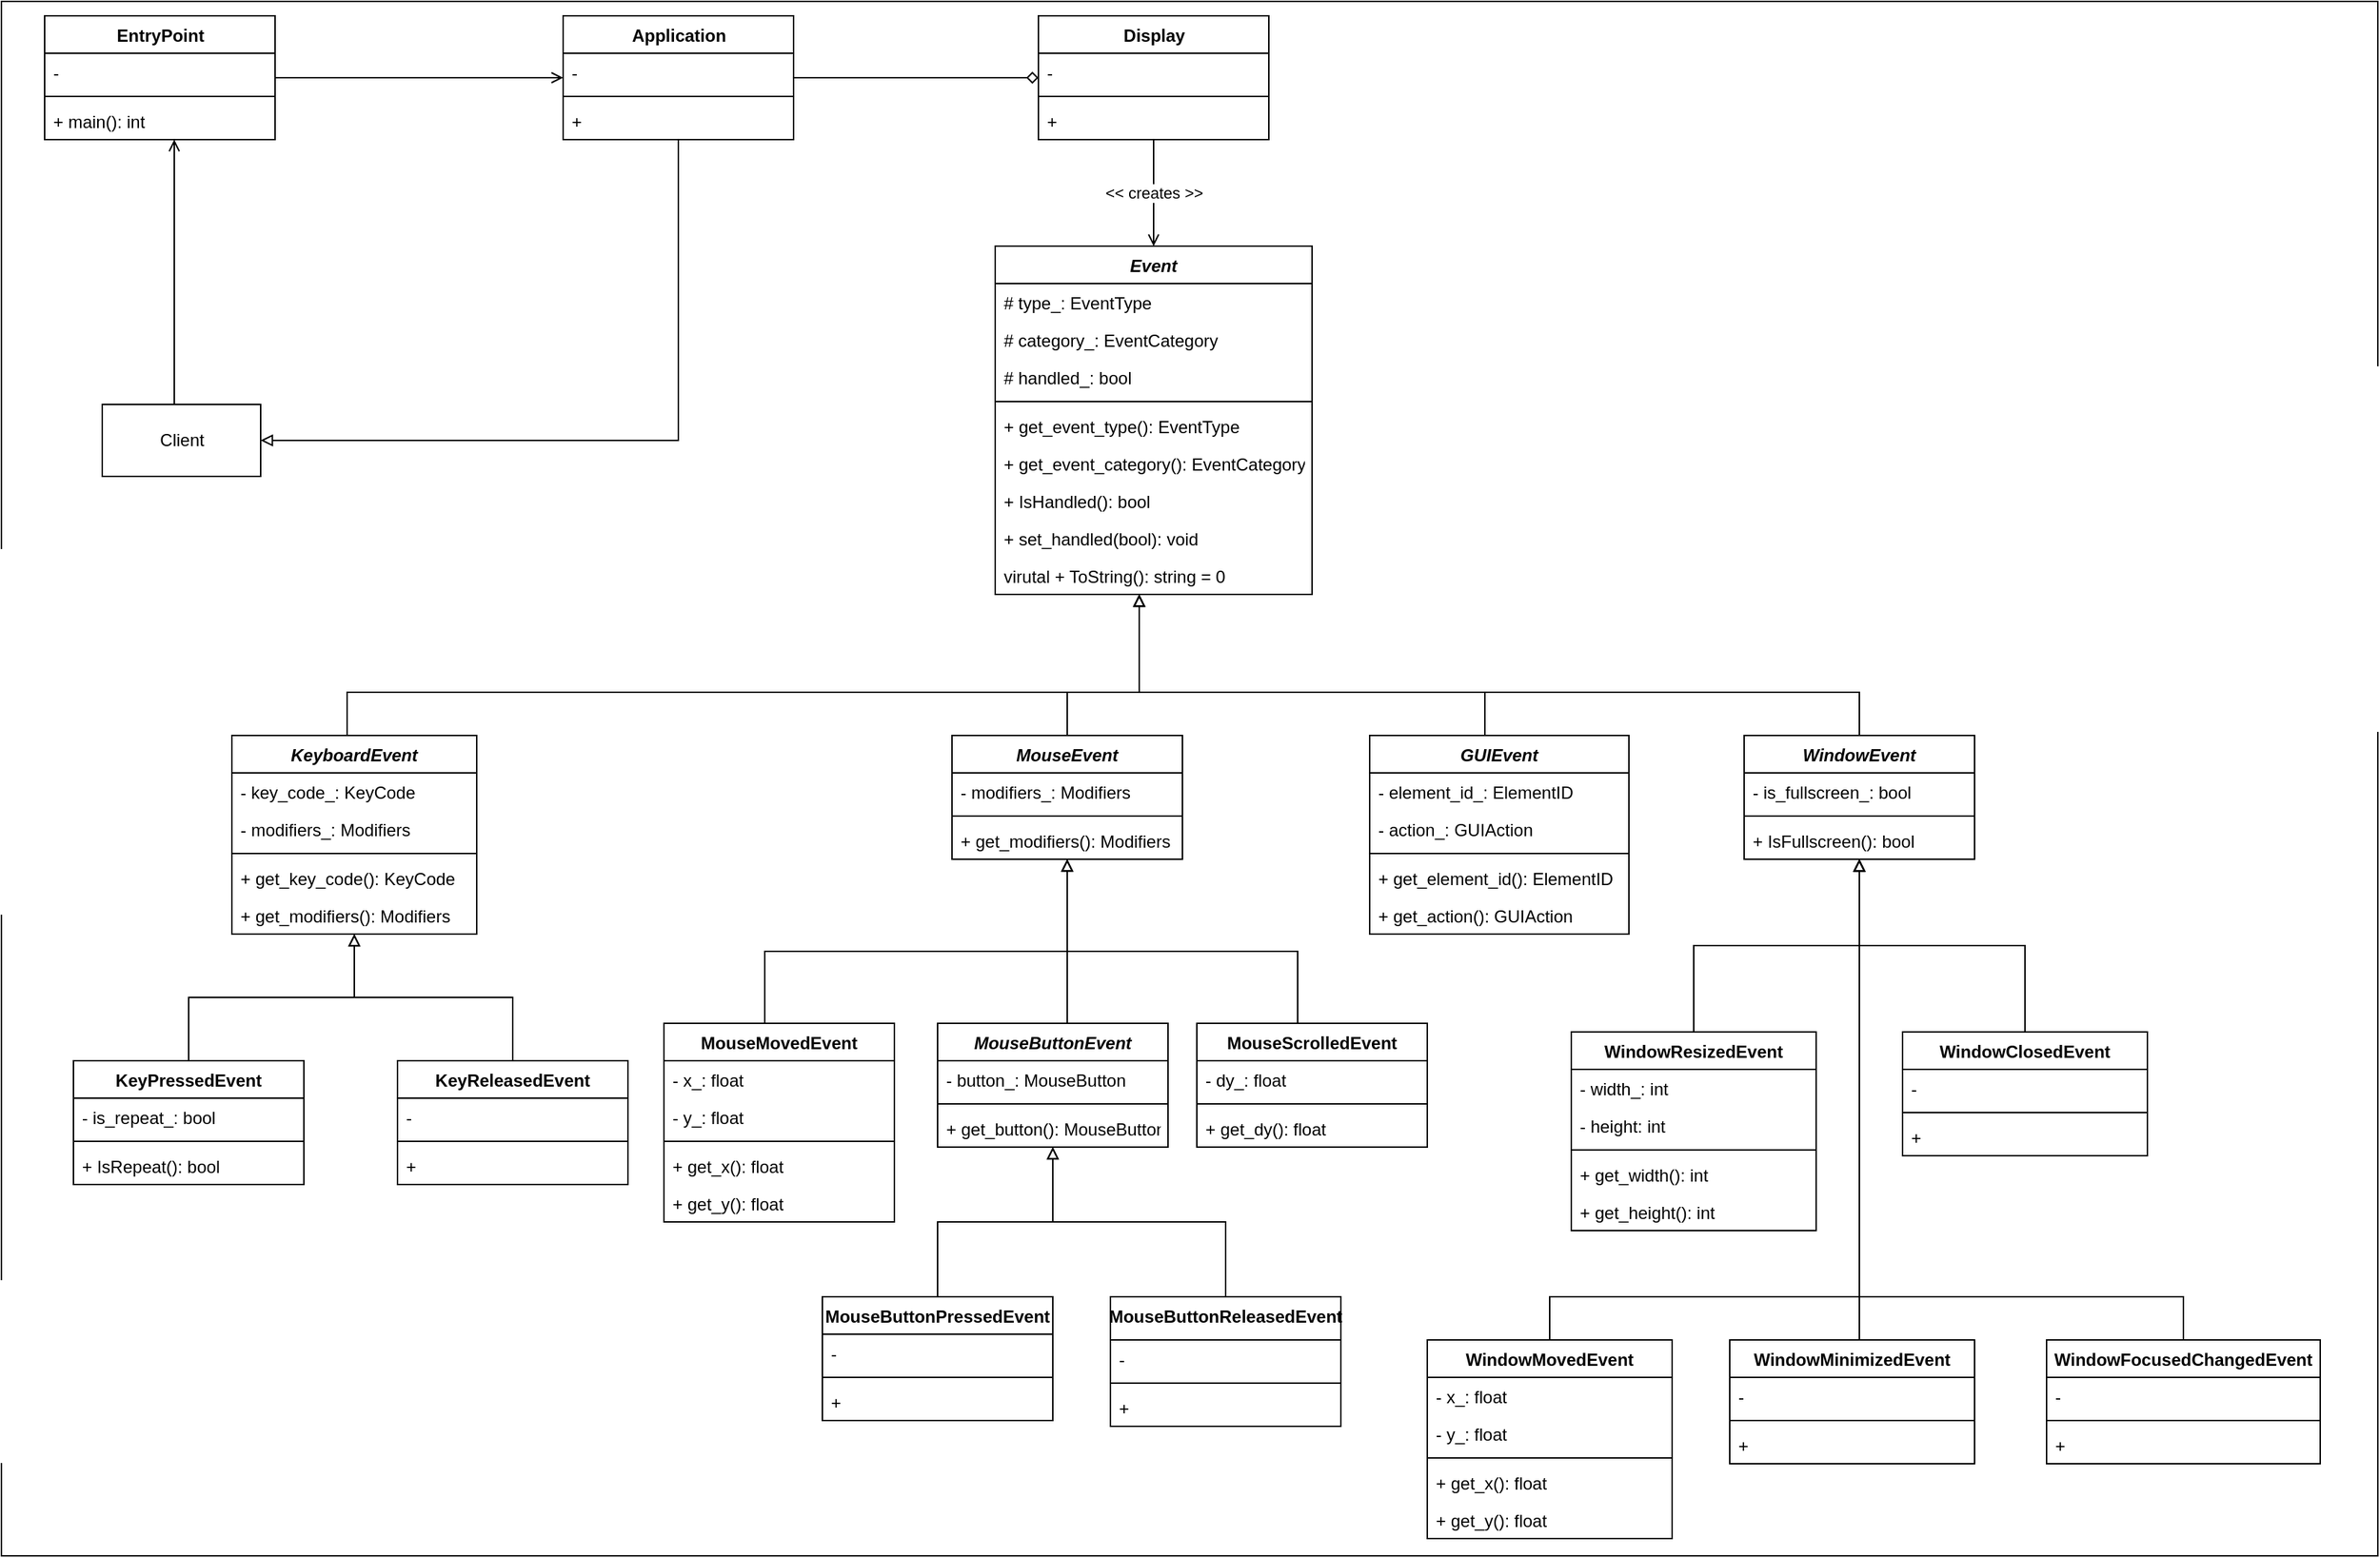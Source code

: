 <mxfile>
    <diagram id="MVr0qUV17cU7eimZIk2y" name="Page-1">
        <mxGraphModel dx="2713" dy="1573" grid="1" gridSize="10" guides="1" tooltips="1" connect="1" arrows="1" fold="1" page="1" pageScale="1" pageWidth="850" pageHeight="1100" math="0" shadow="0">
            <root>
                <mxCell id="0"/>
                <mxCell id="1" parent="0"/>
                <mxCell id="198" value="" style="whiteSpace=wrap;html=1;strokeColor=default;" vertex="1" parent="1">
                    <mxGeometry x="-830" width="1650" height="1080" as="geometry"/>
                </mxCell>
                <mxCell id="2" value="Event" style="swimlane;fontStyle=3;align=center;verticalAlign=top;childLayout=stackLayout;horizontal=1;startSize=26;horizontalStack=0;resizeParent=1;resizeParentMax=0;resizeLast=0;collapsible=1;marginBottom=0;" vertex="1" parent="1">
                    <mxGeometry x="-140" y="170" width="220" height="242" as="geometry"/>
                </mxCell>
                <mxCell id="3" value="# type_: EventType" style="text;strokeColor=none;fillColor=none;align=left;verticalAlign=top;spacingLeft=4;spacingRight=4;overflow=hidden;rotatable=0;points=[[0,0.5],[1,0.5]];portConstraint=eastwest;" vertex="1" parent="2">
                    <mxGeometry y="26" width="220" height="26" as="geometry"/>
                </mxCell>
                <mxCell id="139" value="# category_: EventCategory" style="text;strokeColor=none;fillColor=none;align=left;verticalAlign=top;spacingLeft=4;spacingRight=4;overflow=hidden;rotatable=0;points=[[0,0.5],[1,0.5]];portConstraint=eastwest;" vertex="1" parent="2">
                    <mxGeometry y="52" width="220" height="26" as="geometry"/>
                </mxCell>
                <mxCell id="119" value="# handled_: bool" style="text;strokeColor=none;fillColor=none;align=left;verticalAlign=top;spacingLeft=4;spacingRight=4;overflow=hidden;rotatable=0;points=[[0,0.5],[1,0.5]];portConstraint=eastwest;" vertex="1" parent="2">
                    <mxGeometry y="78" width="220" height="26" as="geometry"/>
                </mxCell>
                <mxCell id="4" value="" style="line;strokeWidth=1;fillColor=none;align=left;verticalAlign=middle;spacingTop=-1;spacingLeft=3;spacingRight=3;rotatable=0;labelPosition=right;points=[];portConstraint=eastwest;strokeColor=inherit;" vertex="1" parent="2">
                    <mxGeometry y="104" width="220" height="8" as="geometry"/>
                </mxCell>
                <mxCell id="5" value="+ get_event_type(): EventType" style="text;strokeColor=none;fillColor=none;align=left;verticalAlign=top;spacingLeft=4;spacingRight=4;overflow=hidden;rotatable=0;points=[[0,0.5],[1,0.5]];portConstraint=eastwest;" vertex="1" parent="2">
                    <mxGeometry y="112" width="220" height="26" as="geometry"/>
                </mxCell>
                <mxCell id="140" value="+ get_event_category(): EventCategory" style="text;strokeColor=none;fillColor=none;align=left;verticalAlign=top;spacingLeft=4;spacingRight=4;overflow=hidden;rotatable=0;points=[[0,0.5],[1,0.5]];portConstraint=eastwest;" vertex="1" parent="2">
                    <mxGeometry y="138" width="220" height="26" as="geometry"/>
                </mxCell>
                <mxCell id="120" value="+ IsHandled(): bool" style="text;strokeColor=none;fillColor=none;align=left;verticalAlign=top;spacingLeft=4;spacingRight=4;overflow=hidden;rotatable=0;points=[[0,0.5],[1,0.5]];portConstraint=eastwest;" vertex="1" parent="2">
                    <mxGeometry y="164" width="220" height="26" as="geometry"/>
                </mxCell>
                <mxCell id="121" value="+ set_handled(bool): void" style="text;strokeColor=none;fillColor=none;align=left;verticalAlign=top;spacingLeft=4;spacingRight=4;overflow=hidden;rotatable=0;points=[[0,0.5],[1,0.5]];portConstraint=eastwest;" vertex="1" parent="2">
                    <mxGeometry y="190" width="220" height="26" as="geometry"/>
                </mxCell>
                <mxCell id="122" value="virutal + ToString(): string = 0" style="text;strokeColor=none;fillColor=none;align=left;verticalAlign=top;spacingLeft=4;spacingRight=4;overflow=hidden;rotatable=0;points=[[0,0.5],[1,0.5]];portConstraint=eastwest;" vertex="1" parent="2">
                    <mxGeometry y="216" width="220" height="26" as="geometry"/>
                </mxCell>
                <mxCell id="102" style="edgeStyle=orthogonalEdgeStyle;rounded=0;html=1;endArrow=block;endFill=0;" edge="1" parent="1" source="6" target="2">
                    <mxGeometry relative="1" as="geometry">
                        <Array as="points">
                            <mxPoint x="-590" y="480"/>
                            <mxPoint x="-40" y="480"/>
                        </Array>
                    </mxGeometry>
                </mxCell>
                <mxCell id="6" value="KeyboardEvent" style="swimlane;fontStyle=3;align=center;verticalAlign=top;childLayout=stackLayout;horizontal=1;startSize=26;horizontalStack=0;resizeParent=1;resizeParentMax=0;resizeLast=0;collapsible=1;marginBottom=0;" vertex="1" parent="1">
                    <mxGeometry x="-670" y="510" width="170" height="138" as="geometry"/>
                </mxCell>
                <mxCell id="7" value="- key_code_: KeyCode" style="text;strokeColor=none;fillColor=none;align=left;verticalAlign=top;spacingLeft=4;spacingRight=4;overflow=hidden;rotatable=0;points=[[0,0.5],[1,0.5]];portConstraint=eastwest;" vertex="1" parent="6">
                    <mxGeometry y="26" width="170" height="26" as="geometry"/>
                </mxCell>
                <mxCell id="123" value="- modifiers_: Modifiers" style="text;strokeColor=none;fillColor=none;align=left;verticalAlign=top;spacingLeft=4;spacingRight=4;overflow=hidden;rotatable=0;points=[[0,0.5],[1,0.5]];portConstraint=eastwest;" vertex="1" parent="6">
                    <mxGeometry y="52" width="170" height="26" as="geometry"/>
                </mxCell>
                <mxCell id="8" value="" style="line;strokeWidth=1;fillColor=none;align=left;verticalAlign=middle;spacingTop=-1;spacingLeft=3;spacingRight=3;rotatable=0;labelPosition=right;points=[];portConstraint=eastwest;strokeColor=inherit;" vertex="1" parent="6">
                    <mxGeometry y="78" width="170" height="8" as="geometry"/>
                </mxCell>
                <mxCell id="124" value="+ get_key_code(): KeyCode" style="text;strokeColor=none;fillColor=none;align=left;verticalAlign=top;spacingLeft=4;spacingRight=4;overflow=hidden;rotatable=0;points=[[0,0.5],[1,0.5]];portConstraint=eastwest;" vertex="1" parent="6">
                    <mxGeometry y="86" width="170" height="26" as="geometry"/>
                </mxCell>
                <mxCell id="9" value="+ get_modifiers(): Modifiers" style="text;strokeColor=none;fillColor=none;align=left;verticalAlign=top;spacingLeft=4;spacingRight=4;overflow=hidden;rotatable=0;points=[[0,0.5],[1,0.5]];portConstraint=eastwest;" vertex="1" parent="6">
                    <mxGeometry y="112" width="170" height="26" as="geometry"/>
                </mxCell>
                <mxCell id="103" style="edgeStyle=orthogonalEdgeStyle;rounded=0;html=1;endArrow=block;endFill=0;" edge="1" parent="1" source="10" target="2">
                    <mxGeometry relative="1" as="geometry">
                        <Array as="points">
                            <mxPoint x="-90" y="480"/>
                            <mxPoint x="-40" y="480"/>
                        </Array>
                    </mxGeometry>
                </mxCell>
                <mxCell id="10" value="MouseEvent" style="swimlane;fontStyle=3;align=center;verticalAlign=top;childLayout=stackLayout;horizontal=1;startSize=26;horizontalStack=0;resizeParent=1;resizeParentMax=0;resizeLast=0;collapsible=1;marginBottom=0;" vertex="1" parent="1">
                    <mxGeometry x="-170" y="510" width="160" height="86" as="geometry"/>
                </mxCell>
                <mxCell id="11" value="- modifiers_: Modifiers" style="text;strokeColor=none;fillColor=none;align=left;verticalAlign=top;spacingLeft=4;spacingRight=4;overflow=hidden;rotatable=0;points=[[0,0.5],[1,0.5]];portConstraint=eastwest;" vertex="1" parent="10">
                    <mxGeometry y="26" width="160" height="26" as="geometry"/>
                </mxCell>
                <mxCell id="12" value="" style="line;strokeWidth=1;fillColor=none;align=left;verticalAlign=middle;spacingTop=-1;spacingLeft=3;spacingRight=3;rotatable=0;labelPosition=right;points=[];portConstraint=eastwest;strokeColor=inherit;" vertex="1" parent="10">
                    <mxGeometry y="52" width="160" height="8" as="geometry"/>
                </mxCell>
                <mxCell id="128" value="+ get_modifiers(): Modifiers" style="text;strokeColor=none;fillColor=none;align=left;verticalAlign=top;spacingLeft=4;spacingRight=4;overflow=hidden;rotatable=0;points=[[0,0.5],[1,0.5]];portConstraint=eastwest;" vertex="1" parent="10">
                    <mxGeometry y="60" width="160" height="26" as="geometry"/>
                </mxCell>
                <mxCell id="105" style="edgeStyle=orthogonalEdgeStyle;rounded=0;html=1;endArrow=block;endFill=0;" edge="1" parent="1" source="14" target="2">
                    <mxGeometry relative="1" as="geometry">
                        <Array as="points">
                            <mxPoint x="460" y="480"/>
                            <mxPoint x="-40" y="480"/>
                        </Array>
                    </mxGeometry>
                </mxCell>
                <mxCell id="14" value="WindowEvent" style="swimlane;fontStyle=3;align=center;verticalAlign=top;childLayout=stackLayout;horizontal=1;startSize=26;horizontalStack=0;resizeParent=1;resizeParentMax=0;resizeLast=0;collapsible=1;marginBottom=0;" vertex="1" parent="1">
                    <mxGeometry x="380" y="510" width="160" height="86" as="geometry"/>
                </mxCell>
                <mxCell id="134" value="- is_fullscreen_: bool" style="text;strokeColor=none;fillColor=none;align=left;verticalAlign=top;spacingLeft=4;spacingRight=4;overflow=hidden;rotatable=0;points=[[0,0.5],[1,0.5]];portConstraint=eastwest;" vertex="1" parent="14">
                    <mxGeometry y="26" width="160" height="26" as="geometry"/>
                </mxCell>
                <mxCell id="16" value="" style="line;strokeWidth=1;fillColor=none;align=left;verticalAlign=middle;spacingTop=-1;spacingLeft=3;spacingRight=3;rotatable=0;labelPosition=right;points=[];portConstraint=eastwest;strokeColor=inherit;" vertex="1" parent="14">
                    <mxGeometry y="52" width="160" height="8" as="geometry"/>
                </mxCell>
                <mxCell id="137" value="+ IsFullscreen(): bool" style="text;strokeColor=none;fillColor=none;align=left;verticalAlign=top;spacingLeft=4;spacingRight=4;overflow=hidden;rotatable=0;points=[[0,0.5],[1,0.5]];portConstraint=eastwest;" vertex="1" parent="14">
                    <mxGeometry y="60" width="160" height="26" as="geometry"/>
                </mxCell>
                <mxCell id="104" style="edgeStyle=orthogonalEdgeStyle;rounded=0;html=1;endArrow=block;endFill=0;" edge="1" parent="1" source="18" target="2">
                    <mxGeometry relative="1" as="geometry">
                        <Array as="points">
                            <mxPoint x="200" y="480"/>
                            <mxPoint x="-40" y="480"/>
                        </Array>
                    </mxGeometry>
                </mxCell>
                <mxCell id="18" value="GUIEvent" style="swimlane;fontStyle=3;align=center;verticalAlign=top;childLayout=stackLayout;horizontal=1;startSize=26;horizontalStack=0;resizeParent=1;resizeParentMax=0;resizeLast=0;collapsible=1;marginBottom=0;" vertex="1" parent="1">
                    <mxGeometry x="120" y="510" width="180" height="138" as="geometry"/>
                </mxCell>
                <mxCell id="19" value="- element_id_: ElementID" style="text;strokeColor=none;fillColor=none;align=left;verticalAlign=top;spacingLeft=4;spacingRight=4;overflow=hidden;rotatable=0;points=[[0,0.5],[1,0.5]];portConstraint=eastwest;" vertex="1" parent="18">
                    <mxGeometry y="26" width="180" height="26" as="geometry"/>
                </mxCell>
                <mxCell id="131" value="- action_: GUIAction" style="text;strokeColor=none;fillColor=none;align=left;verticalAlign=top;spacingLeft=4;spacingRight=4;overflow=hidden;rotatable=0;points=[[0,0.5],[1,0.5]];portConstraint=eastwest;" vertex="1" parent="18">
                    <mxGeometry y="52" width="180" height="26" as="geometry"/>
                </mxCell>
                <mxCell id="20" value="" style="line;strokeWidth=1;fillColor=none;align=left;verticalAlign=middle;spacingTop=-1;spacingLeft=3;spacingRight=3;rotatable=0;labelPosition=right;points=[];portConstraint=eastwest;strokeColor=inherit;" vertex="1" parent="18">
                    <mxGeometry y="78" width="180" height="8" as="geometry"/>
                </mxCell>
                <mxCell id="21" value="+ get_element_id(): ElementID" style="text;strokeColor=none;fillColor=none;align=left;verticalAlign=top;spacingLeft=4;spacingRight=4;overflow=hidden;rotatable=0;points=[[0,0.5],[1,0.5]];portConstraint=eastwest;" vertex="1" parent="18">
                    <mxGeometry y="86" width="180" height="26" as="geometry"/>
                </mxCell>
                <mxCell id="132" value="+ get_action(): GUIAction" style="text;strokeColor=none;fillColor=none;align=left;verticalAlign=top;spacingLeft=4;spacingRight=4;overflow=hidden;rotatable=0;points=[[0,0.5],[1,0.5]];portConstraint=eastwest;" vertex="1" parent="18">
                    <mxGeometry y="112" width="180" height="26" as="geometry"/>
                </mxCell>
                <mxCell id="162" style="edgeStyle=orthogonalEdgeStyle;rounded=0;html=1;endArrow=block;endFill=0;" edge="1" parent="1" source="22" target="6">
                    <mxGeometry relative="1" as="geometry"/>
                </mxCell>
                <mxCell id="22" value="KeyReleasedEvent" style="swimlane;fontStyle=1;align=center;verticalAlign=top;childLayout=stackLayout;horizontal=1;startSize=26;horizontalStack=0;resizeParent=1;resizeParentMax=0;resizeLast=0;collapsible=1;marginBottom=0;" vertex="1" parent="1">
                    <mxGeometry x="-555" y="736" width="160" height="86" as="geometry"/>
                </mxCell>
                <mxCell id="23" value="- " style="text;strokeColor=none;fillColor=none;align=left;verticalAlign=top;spacingLeft=4;spacingRight=4;overflow=hidden;rotatable=0;points=[[0,0.5],[1,0.5]];portConstraint=eastwest;" vertex="1" parent="22">
                    <mxGeometry y="26" width="160" height="26" as="geometry"/>
                </mxCell>
                <mxCell id="24" value="" style="line;strokeWidth=1;fillColor=none;align=left;verticalAlign=middle;spacingTop=-1;spacingLeft=3;spacingRight=3;rotatable=0;labelPosition=right;points=[];portConstraint=eastwest;strokeColor=inherit;" vertex="1" parent="22">
                    <mxGeometry y="52" width="160" height="8" as="geometry"/>
                </mxCell>
                <mxCell id="25" value="+" style="text;strokeColor=none;fillColor=none;align=left;verticalAlign=top;spacingLeft=4;spacingRight=4;overflow=hidden;rotatable=0;points=[[0,0.5],[1,0.5]];portConstraint=eastwest;" vertex="1" parent="22">
                    <mxGeometry y="60" width="160" height="26" as="geometry"/>
                </mxCell>
                <mxCell id="161" style="edgeStyle=orthogonalEdgeStyle;rounded=0;html=1;endArrow=block;endFill=0;" edge="1" parent="1" source="26" target="6">
                    <mxGeometry relative="1" as="geometry"/>
                </mxCell>
                <mxCell id="26" value="KeyPressedEvent" style="swimlane;fontStyle=1;align=center;verticalAlign=top;childLayout=stackLayout;horizontal=1;startSize=26;horizontalStack=0;resizeParent=1;resizeParentMax=0;resizeLast=0;collapsible=1;marginBottom=0;" vertex="1" parent="1">
                    <mxGeometry x="-780" y="736" width="160" height="86" as="geometry"/>
                </mxCell>
                <mxCell id="27" value="- is_repeat_: bool" style="text;strokeColor=none;fillColor=none;align=left;verticalAlign=top;spacingLeft=4;spacingRight=4;overflow=hidden;rotatable=0;points=[[0,0.5],[1,0.5]];portConstraint=eastwest;" vertex="1" parent="26">
                    <mxGeometry y="26" width="160" height="26" as="geometry"/>
                </mxCell>
                <mxCell id="28" value="" style="line;strokeWidth=1;fillColor=none;align=left;verticalAlign=middle;spacingTop=-1;spacingLeft=3;spacingRight=3;rotatable=0;labelPosition=right;points=[];portConstraint=eastwest;strokeColor=inherit;" vertex="1" parent="26">
                    <mxGeometry y="52" width="160" height="8" as="geometry"/>
                </mxCell>
                <mxCell id="29" value="+ IsRepeat(): bool" style="text;strokeColor=none;fillColor=none;align=left;verticalAlign=top;spacingLeft=4;spacingRight=4;overflow=hidden;rotatable=0;points=[[0,0.5],[1,0.5]];portConstraint=eastwest;" vertex="1" parent="26">
                    <mxGeometry y="60" width="160" height="26" as="geometry"/>
                </mxCell>
                <mxCell id="154" style="edgeStyle=orthogonalEdgeStyle;rounded=0;html=1;endArrow=block;endFill=0;" edge="1" parent="1" source="30" target="149">
                    <mxGeometry relative="1" as="geometry">
                        <Array as="points">
                            <mxPoint x="-180" y="848"/>
                            <mxPoint x="-100" y="848"/>
                        </Array>
                    </mxGeometry>
                </mxCell>
                <mxCell id="30" value="MouseButtonPressedEvent" style="swimlane;fontStyle=1;align=center;verticalAlign=top;childLayout=stackLayout;horizontal=1;startSize=26;horizontalStack=0;resizeParent=1;resizeParentMax=0;resizeLast=0;collapsible=1;marginBottom=0;" vertex="1" parent="1">
                    <mxGeometry x="-260" y="900" width="160" height="86" as="geometry"/>
                </mxCell>
                <mxCell id="127" value="-" style="text;strokeColor=none;fillColor=none;align=left;verticalAlign=top;spacingLeft=4;spacingRight=4;overflow=hidden;rotatable=0;points=[[0,0.5],[1,0.5]];portConstraint=eastwest;" vertex="1" parent="30">
                    <mxGeometry y="26" width="160" height="26" as="geometry"/>
                </mxCell>
                <mxCell id="32" value="" style="line;strokeWidth=1;fillColor=none;align=left;verticalAlign=middle;spacingTop=-1;spacingLeft=3;spacingRight=3;rotatable=0;labelPosition=right;points=[];portConstraint=eastwest;strokeColor=inherit;" vertex="1" parent="30">
                    <mxGeometry y="52" width="160" height="8" as="geometry"/>
                </mxCell>
                <mxCell id="129" value="+" style="text;strokeColor=none;fillColor=none;align=left;verticalAlign=top;spacingLeft=4;spacingRight=4;overflow=hidden;rotatable=0;points=[[0,0.5],[1,0.5]];portConstraint=eastwest;" vertex="1" parent="30">
                    <mxGeometry y="60" width="160" height="26" as="geometry"/>
                </mxCell>
                <mxCell id="155" style="edgeStyle=orthogonalEdgeStyle;rounded=0;html=1;endArrow=block;endFill=0;" edge="1" parent="1" source="38" target="149">
                    <mxGeometry relative="1" as="geometry"/>
                </mxCell>
                <mxCell id="38" value="MouseButtonReleasedEvent" style="swimlane;fontStyle=1;align=center;verticalAlign=top;childLayout=stackLayout;horizontal=1;startSize=30;horizontalStack=0;resizeParent=1;resizeParentMax=0;resizeLast=0;collapsible=1;marginBottom=0;" vertex="1" parent="1">
                    <mxGeometry x="-60" y="900" width="160" height="90" as="geometry"/>
                </mxCell>
                <mxCell id="145" value="-" style="text;strokeColor=none;fillColor=none;align=left;verticalAlign=top;spacingLeft=4;spacingRight=4;overflow=hidden;rotatable=0;points=[[0,0.5],[1,0.5]];portConstraint=eastwest;" vertex="1" parent="38">
                    <mxGeometry y="30" width="160" height="26" as="geometry"/>
                </mxCell>
                <mxCell id="40" value="" style="line;strokeWidth=1;fillColor=none;align=left;verticalAlign=middle;spacingTop=-1;spacingLeft=3;spacingRight=3;rotatable=0;labelPosition=right;points=[];portConstraint=eastwest;strokeColor=inherit;" vertex="1" parent="38">
                    <mxGeometry y="56" width="160" height="8" as="geometry"/>
                </mxCell>
                <mxCell id="146" value="+" style="text;strokeColor=none;fillColor=none;align=left;verticalAlign=top;spacingLeft=4;spacingRight=4;overflow=hidden;rotatable=0;points=[[0,0.5],[1,0.5]];portConstraint=eastwest;" vertex="1" parent="38">
                    <mxGeometry y="64" width="160" height="26" as="geometry"/>
                </mxCell>
                <mxCell id="109" style="edgeStyle=orthogonalEdgeStyle;rounded=0;html=1;endArrow=block;endFill=0;" edge="1" parent="1" source="42" target="10">
                    <mxGeometry relative="1" as="geometry">
                        <Array as="points">
                            <mxPoint x="-300" y="660"/>
                            <mxPoint x="-90" y="660"/>
                        </Array>
                    </mxGeometry>
                </mxCell>
                <mxCell id="42" value="MouseMovedEvent" style="swimlane;fontStyle=1;align=center;verticalAlign=top;childLayout=stackLayout;horizontal=1;startSize=26;horizontalStack=0;resizeParent=1;resizeParentMax=0;resizeLast=0;collapsible=1;marginBottom=0;" vertex="1" parent="1">
                    <mxGeometry x="-370" y="710" width="160" height="138" as="geometry"/>
                </mxCell>
                <mxCell id="125" value="- x_: float" style="text;strokeColor=none;fillColor=none;align=left;verticalAlign=top;spacingLeft=4;spacingRight=4;overflow=hidden;rotatable=0;points=[[0,0.5],[1,0.5]];portConstraint=eastwest;" vertex="1" parent="42">
                    <mxGeometry y="26" width="160" height="26" as="geometry"/>
                </mxCell>
                <mxCell id="126" value="- y_: float" style="text;strokeColor=none;fillColor=none;align=left;verticalAlign=top;spacingLeft=4;spacingRight=4;overflow=hidden;rotatable=0;points=[[0,0.5],[1,0.5]];portConstraint=eastwest;" vertex="1" parent="42">
                    <mxGeometry y="52" width="160" height="26" as="geometry"/>
                </mxCell>
                <mxCell id="44" value="" style="line;strokeWidth=1;fillColor=none;align=left;verticalAlign=middle;spacingTop=-1;spacingLeft=3;spacingRight=3;rotatable=0;labelPosition=right;points=[];portConstraint=eastwest;strokeColor=inherit;" vertex="1" parent="42">
                    <mxGeometry y="78" width="160" height="8" as="geometry"/>
                </mxCell>
                <mxCell id="13" value="+ get_x(): float" style="text;strokeColor=none;fillColor=none;align=left;verticalAlign=top;spacingLeft=4;spacingRight=4;overflow=hidden;rotatable=0;points=[[0,0.5],[1,0.5]];portConstraint=eastwest;" vertex="1" parent="42">
                    <mxGeometry y="86" width="160" height="26" as="geometry"/>
                </mxCell>
                <mxCell id="130" value="+ get_y(): float" style="text;strokeColor=none;fillColor=none;align=left;verticalAlign=top;spacingLeft=4;spacingRight=4;overflow=hidden;rotatable=0;points=[[0,0.5],[1,0.5]];portConstraint=eastwest;" vertex="1" parent="42">
                    <mxGeometry y="112" width="160" height="26" as="geometry"/>
                </mxCell>
                <mxCell id="111" style="edgeStyle=orthogonalEdgeStyle;rounded=0;html=1;endArrow=block;endFill=0;" edge="1" parent="1" source="46" target="10">
                    <mxGeometry relative="1" as="geometry">
                        <Array as="points">
                            <mxPoint x="70" y="660"/>
                            <mxPoint x="-90" y="660"/>
                        </Array>
                    </mxGeometry>
                </mxCell>
                <mxCell id="46" value="MouseScrolledEvent" style="swimlane;fontStyle=1;align=center;verticalAlign=top;childLayout=stackLayout;horizontal=1;startSize=26;horizontalStack=0;resizeParent=1;resizeParentMax=0;resizeLast=0;collapsible=1;marginBottom=0;" vertex="1" parent="1">
                    <mxGeometry y="710" width="160" height="86" as="geometry"/>
                </mxCell>
                <mxCell id="148" value="- dy_: float" style="text;strokeColor=none;fillColor=none;align=left;verticalAlign=top;spacingLeft=4;spacingRight=4;overflow=hidden;rotatable=0;points=[[0,0.5],[1,0.5]];portConstraint=eastwest;" vertex="1" parent="46">
                    <mxGeometry y="26" width="160" height="26" as="geometry"/>
                </mxCell>
                <mxCell id="48" value="" style="line;strokeWidth=1;fillColor=none;align=left;verticalAlign=middle;spacingTop=-1;spacingLeft=3;spacingRight=3;rotatable=0;labelPosition=right;points=[];portConstraint=eastwest;strokeColor=inherit;" vertex="1" parent="46">
                    <mxGeometry y="52" width="160" height="8" as="geometry"/>
                </mxCell>
                <mxCell id="49" value="+ get_dy(): float" style="text;strokeColor=none;fillColor=none;align=left;verticalAlign=top;spacingLeft=4;spacingRight=4;overflow=hidden;rotatable=0;points=[[0,0.5],[1,0.5]];portConstraint=eastwest;" vertex="1" parent="46">
                    <mxGeometry y="60" width="160" height="26" as="geometry"/>
                </mxCell>
                <mxCell id="114" style="edgeStyle=orthogonalEdgeStyle;rounded=0;html=1;endArrow=block;endFill=0;" edge="1" parent="1" source="50" target="14">
                    <mxGeometry relative="1" as="geometry"/>
                </mxCell>
                <mxCell id="50" value="WindowResizedEvent" style="swimlane;fontStyle=1;align=center;verticalAlign=top;childLayout=stackLayout;horizontal=1;startSize=26;horizontalStack=0;resizeParent=1;resizeParentMax=0;resizeLast=0;collapsible=1;marginBottom=0;" vertex="1" parent="1">
                    <mxGeometry x="260" y="716" width="170" height="138" as="geometry"/>
                </mxCell>
                <mxCell id="15" value="- width_: int" style="text;strokeColor=none;fillColor=none;align=left;verticalAlign=top;spacingLeft=4;spacingRight=4;overflow=hidden;rotatable=0;points=[[0,0.5],[1,0.5]];portConstraint=eastwest;" vertex="1" parent="50">
                    <mxGeometry y="26" width="170" height="26" as="geometry"/>
                </mxCell>
                <mxCell id="135" value="- height: int" style="text;strokeColor=none;fillColor=none;align=left;verticalAlign=top;spacingLeft=4;spacingRight=4;overflow=hidden;rotatable=0;points=[[0,0.5],[1,0.5]];portConstraint=eastwest;" vertex="1" parent="50">
                    <mxGeometry y="52" width="170" height="26" as="geometry"/>
                </mxCell>
                <mxCell id="52" value="" style="line;strokeWidth=1;fillColor=none;align=left;verticalAlign=middle;spacingTop=-1;spacingLeft=3;spacingRight=3;rotatable=0;labelPosition=right;points=[];portConstraint=eastwest;strokeColor=inherit;" vertex="1" parent="50">
                    <mxGeometry y="78" width="170" height="8" as="geometry"/>
                </mxCell>
                <mxCell id="136" value="+ get_width(): int" style="text;strokeColor=none;fillColor=none;align=left;verticalAlign=top;spacingLeft=4;spacingRight=4;overflow=hidden;rotatable=0;points=[[0,0.5],[1,0.5]];portConstraint=eastwest;" vertex="1" parent="50">
                    <mxGeometry y="86" width="170" height="26" as="geometry"/>
                </mxCell>
                <mxCell id="138" value="+ get_height(): int" style="text;strokeColor=none;fillColor=none;align=left;verticalAlign=top;spacingLeft=4;spacingRight=4;overflow=hidden;rotatable=0;points=[[0,0.5],[1,0.5]];portConstraint=eastwest;" vertex="1" parent="50">
                    <mxGeometry y="112" width="170" height="26" as="geometry"/>
                </mxCell>
                <mxCell id="116" style="edgeStyle=orthogonalEdgeStyle;rounded=0;html=1;endArrow=block;endFill=0;" edge="1" parent="1" source="58" target="14">
                    <mxGeometry relative="1" as="geometry">
                        <Array as="points">
                            <mxPoint x="245" y="900"/>
                            <mxPoint x="460" y="900"/>
                        </Array>
                    </mxGeometry>
                </mxCell>
                <mxCell id="58" value="WindowMovedEvent" style="swimlane;fontStyle=1;align=center;verticalAlign=top;childLayout=stackLayout;horizontal=1;startSize=26;horizontalStack=0;resizeParent=1;resizeParentMax=0;resizeLast=0;collapsible=1;marginBottom=0;" vertex="1" parent="1">
                    <mxGeometry x="160" y="930" width="170" height="138" as="geometry"/>
                </mxCell>
                <mxCell id="142" value="- x_: float" style="text;strokeColor=none;fillColor=none;align=left;verticalAlign=top;spacingLeft=4;spacingRight=4;overflow=hidden;rotatable=0;points=[[0,0.5],[1,0.5]];portConstraint=eastwest;" vertex="1" parent="58">
                    <mxGeometry y="26" width="170" height="26" as="geometry"/>
                </mxCell>
                <mxCell id="141" value="- y_: float" style="text;strokeColor=none;fillColor=none;align=left;verticalAlign=top;spacingLeft=4;spacingRight=4;overflow=hidden;rotatable=0;points=[[0,0.5],[1,0.5]];portConstraint=eastwest;" vertex="1" parent="58">
                    <mxGeometry y="52" width="170" height="26" as="geometry"/>
                </mxCell>
                <mxCell id="60" value="" style="line;strokeWidth=1;fillColor=none;align=left;verticalAlign=middle;spacingTop=-1;spacingLeft=3;spacingRight=3;rotatable=0;labelPosition=right;points=[];portConstraint=eastwest;strokeColor=inherit;" vertex="1" parent="58">
                    <mxGeometry y="78" width="170" height="8" as="geometry"/>
                </mxCell>
                <mxCell id="143" value="+ get_x(): float" style="text;strokeColor=none;fillColor=none;align=left;verticalAlign=top;spacingLeft=4;spacingRight=4;overflow=hidden;rotatable=0;points=[[0,0.5],[1,0.5]];portConstraint=eastwest;" vertex="1" parent="58">
                    <mxGeometry y="86" width="170" height="26" as="geometry"/>
                </mxCell>
                <mxCell id="144" value="+ get_y(): float" style="text;strokeColor=none;fillColor=none;align=left;verticalAlign=top;spacingLeft=4;spacingRight=4;overflow=hidden;rotatable=0;points=[[0,0.5],[1,0.5]];portConstraint=eastwest;" vertex="1" parent="58">
                    <mxGeometry y="112" width="170" height="26" as="geometry"/>
                </mxCell>
                <mxCell id="115" style="edgeStyle=orthogonalEdgeStyle;rounded=0;html=1;endArrow=block;endFill=0;" edge="1" parent="1" source="62" target="14">
                    <mxGeometry relative="1" as="geometry"/>
                </mxCell>
                <mxCell id="62" value="WindowClosedEvent" style="swimlane;fontStyle=1;align=center;verticalAlign=top;childLayout=stackLayout;horizontal=1;startSize=26;horizontalStack=0;resizeParent=1;resizeParentMax=0;resizeLast=0;collapsible=1;marginBottom=0;" vertex="1" parent="1">
                    <mxGeometry x="490" y="716" width="170" height="86" as="geometry"/>
                </mxCell>
                <mxCell id="156" value="-" style="text;strokeColor=none;fillColor=none;align=left;verticalAlign=top;spacingLeft=4;spacingRight=4;overflow=hidden;rotatable=0;points=[[0,0.5],[1,0.5]];portConstraint=eastwest;" vertex="1" parent="62">
                    <mxGeometry y="26" width="170" height="26" as="geometry"/>
                </mxCell>
                <mxCell id="64" value="" style="line;strokeWidth=1;fillColor=none;align=left;verticalAlign=middle;spacingTop=-1;spacingLeft=3;spacingRight=3;rotatable=0;labelPosition=right;points=[];portConstraint=eastwest;strokeColor=inherit;" vertex="1" parent="62">
                    <mxGeometry y="52" width="170" height="8" as="geometry"/>
                </mxCell>
                <mxCell id="160" value="+" style="text;strokeColor=none;fillColor=none;align=left;verticalAlign=top;spacingLeft=4;spacingRight=4;overflow=hidden;rotatable=0;points=[[0,0.5],[1,0.5]];portConstraint=eastwest;" vertex="1" parent="62">
                    <mxGeometry y="60" width="170" height="26" as="geometry"/>
                </mxCell>
                <mxCell id="118" style="edgeStyle=orthogonalEdgeStyle;rounded=0;html=1;endArrow=block;endFill=0;" edge="1" parent="1" source="66" target="14">
                    <mxGeometry relative="1" as="geometry">
                        <Array as="points">
                            <mxPoint x="685" y="900"/>
                            <mxPoint x="460" y="900"/>
                        </Array>
                    </mxGeometry>
                </mxCell>
                <mxCell id="66" value="WindowFocusedChangedEvent" style="swimlane;fontStyle=1;align=center;verticalAlign=top;childLayout=stackLayout;horizontal=1;startSize=26;horizontalStack=0;resizeParent=1;resizeParentMax=0;resizeLast=0;collapsible=1;marginBottom=0;" vertex="1" parent="1">
                    <mxGeometry x="590" y="930" width="190" height="86" as="geometry"/>
                </mxCell>
                <mxCell id="67" value="-" style="text;strokeColor=none;fillColor=none;align=left;verticalAlign=top;spacingLeft=4;spacingRight=4;overflow=hidden;rotatable=0;points=[[0,0.5],[1,0.5]];portConstraint=eastwest;" vertex="1" parent="66">
                    <mxGeometry y="26" width="190" height="26" as="geometry"/>
                </mxCell>
                <mxCell id="68" value="" style="line;strokeWidth=1;fillColor=none;align=left;verticalAlign=middle;spacingTop=-1;spacingLeft=3;spacingRight=3;rotatable=0;labelPosition=right;points=[];portConstraint=eastwest;strokeColor=inherit;" vertex="1" parent="66">
                    <mxGeometry y="52" width="190" height="8" as="geometry"/>
                </mxCell>
                <mxCell id="69" value="+" style="text;strokeColor=none;fillColor=none;align=left;verticalAlign=top;spacingLeft=4;spacingRight=4;overflow=hidden;rotatable=0;points=[[0,0.5],[1,0.5]];portConstraint=eastwest;" vertex="1" parent="66">
                    <mxGeometry y="60" width="190" height="26" as="geometry"/>
                </mxCell>
                <mxCell id="117" style="edgeStyle=orthogonalEdgeStyle;rounded=0;html=1;endArrow=block;endFill=0;" edge="1" parent="1" source="70" target="14">
                    <mxGeometry relative="1" as="geometry">
                        <Array as="points">
                            <mxPoint x="460" y="880"/>
                            <mxPoint x="460" y="880"/>
                        </Array>
                    </mxGeometry>
                </mxCell>
                <mxCell id="70" value="WindowMinimizedEvent" style="swimlane;fontStyle=1;align=center;verticalAlign=top;childLayout=stackLayout;horizontal=1;startSize=26;horizontalStack=0;resizeParent=1;resizeParentMax=0;resizeLast=0;collapsible=1;marginBottom=0;" vertex="1" parent="1">
                    <mxGeometry x="370" y="930" width="170" height="86" as="geometry"/>
                </mxCell>
                <mxCell id="71" value="-" style="text;strokeColor=none;fillColor=none;align=left;verticalAlign=top;spacingLeft=4;spacingRight=4;overflow=hidden;rotatable=0;points=[[0,0.5],[1,0.5]];portConstraint=eastwest;" vertex="1" parent="70">
                    <mxGeometry y="26" width="170" height="26" as="geometry"/>
                </mxCell>
                <mxCell id="72" value="" style="line;strokeWidth=1;fillColor=none;align=left;verticalAlign=middle;spacingTop=-1;spacingLeft=3;spacingRight=3;rotatable=0;labelPosition=right;points=[];portConstraint=eastwest;strokeColor=inherit;" vertex="1" parent="70">
                    <mxGeometry y="52" width="170" height="8" as="geometry"/>
                </mxCell>
                <mxCell id="73" value="+" style="text;strokeColor=none;fillColor=none;align=left;verticalAlign=top;spacingLeft=4;spacingRight=4;overflow=hidden;rotatable=0;points=[[0,0.5],[1,0.5]];portConstraint=eastwest;" vertex="1" parent="70">
                    <mxGeometry y="60" width="170" height="26" as="geometry"/>
                </mxCell>
                <mxCell id="153" style="edgeStyle=orthogonalEdgeStyle;rounded=0;html=1;endArrow=block;endFill=0;" edge="1" parent="1" source="149" target="10">
                    <mxGeometry relative="1" as="geometry">
                        <Array as="points">
                            <mxPoint x="-90" y="680"/>
                            <mxPoint x="-90" y="680"/>
                        </Array>
                    </mxGeometry>
                </mxCell>
                <mxCell id="149" value="MouseButtonEvent" style="swimlane;fontStyle=3;align=center;verticalAlign=top;childLayout=stackLayout;horizontal=1;startSize=26;horizontalStack=0;resizeParent=1;resizeParentMax=0;resizeLast=0;collapsible=1;marginBottom=0;" vertex="1" parent="1">
                    <mxGeometry x="-180" y="710" width="160" height="86" as="geometry"/>
                </mxCell>
                <mxCell id="150" value="- button_: MouseButton" style="text;strokeColor=none;fillColor=none;align=left;verticalAlign=top;spacingLeft=4;spacingRight=4;overflow=hidden;rotatable=0;points=[[0,0.5],[1,0.5]];portConstraint=eastwest;" vertex="1" parent="149">
                    <mxGeometry y="26" width="160" height="26" as="geometry"/>
                </mxCell>
                <mxCell id="151" value="" style="line;strokeWidth=1;fillColor=none;align=left;verticalAlign=middle;spacingTop=-1;spacingLeft=3;spacingRight=3;rotatable=0;labelPosition=right;points=[];portConstraint=eastwest;strokeColor=inherit;" vertex="1" parent="149">
                    <mxGeometry y="52" width="160" height="8" as="geometry"/>
                </mxCell>
                <mxCell id="152" value="+ get_button(): MouseButton" style="text;strokeColor=none;fillColor=none;align=left;verticalAlign=top;spacingLeft=4;spacingRight=4;overflow=hidden;rotatable=0;points=[[0,0.5],[1,0.5]];portConstraint=eastwest;" vertex="1" parent="149">
                    <mxGeometry y="60" width="160" height="26" as="geometry"/>
                </mxCell>
                <mxCell id="172" value="&amp;lt;&amp;lt; creates &amp;gt;&amp;gt;" style="edgeStyle=orthogonalEdgeStyle;rounded=0;html=1;endArrow=open;endFill=0;" edge="1" parent="1" source="163" target="2">
                    <mxGeometry relative="1" as="geometry"/>
                </mxCell>
                <mxCell id="163" value="Display" style="swimlane;fontStyle=1;align=center;verticalAlign=top;childLayout=stackLayout;horizontal=1;startSize=26;horizontalStack=0;resizeParent=1;resizeParentMax=0;resizeLast=0;collapsible=1;marginBottom=0;strokeColor=default;html=1;" vertex="1" parent="1">
                    <mxGeometry x="-110" y="10" width="160" height="86" as="geometry"/>
                </mxCell>
                <mxCell id="164" value="-" style="text;strokeColor=none;fillColor=none;align=left;verticalAlign=top;spacingLeft=4;spacingRight=4;overflow=hidden;rotatable=0;points=[[0,0.5],[1,0.5]];portConstraint=eastwest;html=1;" vertex="1" parent="163">
                    <mxGeometry y="26" width="160" height="26" as="geometry"/>
                </mxCell>
                <mxCell id="165" value="" style="line;strokeWidth=1;fillColor=none;align=left;verticalAlign=middle;spacingTop=-1;spacingLeft=3;spacingRight=3;rotatable=0;labelPosition=right;points=[];portConstraint=eastwest;strokeColor=inherit;html=1;" vertex="1" parent="163">
                    <mxGeometry y="52" width="160" height="8" as="geometry"/>
                </mxCell>
                <mxCell id="166" value="+" style="text;strokeColor=none;fillColor=none;align=left;verticalAlign=top;spacingLeft=4;spacingRight=4;overflow=hidden;rotatable=0;points=[[0,0.5],[1,0.5]];portConstraint=eastwest;html=1;" vertex="1" parent="163">
                    <mxGeometry y="60" width="160" height="26" as="geometry"/>
                </mxCell>
                <mxCell id="193" style="edgeStyle=orthogonalEdgeStyle;rounded=0;html=1;entryX=1;entryY=0.5;entryDx=0;entryDy=0;endArrow=block;endFill=0;" edge="1" parent="1" source="173" target="181">
                    <mxGeometry relative="1" as="geometry">
                        <Array as="points">
                            <mxPoint x="-360" y="305"/>
                        </Array>
                    </mxGeometry>
                </mxCell>
                <mxCell id="196" style="edgeStyle=orthogonalEdgeStyle;rounded=0;html=1;endArrow=diamond;endFill=0;" edge="1" parent="1" source="173" target="163">
                    <mxGeometry relative="1" as="geometry"/>
                </mxCell>
                <mxCell id="173" value="Application" style="swimlane;fontStyle=1;align=center;verticalAlign=top;childLayout=stackLayout;horizontal=1;startSize=26;horizontalStack=0;resizeParent=1;resizeParentMax=0;resizeLast=0;collapsible=1;marginBottom=0;strokeColor=default;html=1;" vertex="1" parent="1">
                    <mxGeometry x="-440" y="10" width="160" height="86" as="geometry"/>
                </mxCell>
                <mxCell id="174" value="-" style="text;strokeColor=none;fillColor=none;align=left;verticalAlign=top;spacingLeft=4;spacingRight=4;overflow=hidden;rotatable=0;points=[[0,0.5],[1,0.5]];portConstraint=eastwest;html=1;" vertex="1" parent="173">
                    <mxGeometry y="26" width="160" height="26" as="geometry"/>
                </mxCell>
                <mxCell id="175" value="" style="line;strokeWidth=1;fillColor=none;align=left;verticalAlign=middle;spacingTop=-1;spacingLeft=3;spacingRight=3;rotatable=0;labelPosition=right;points=[];portConstraint=eastwest;strokeColor=inherit;html=1;" vertex="1" parent="173">
                    <mxGeometry y="52" width="160" height="8" as="geometry"/>
                </mxCell>
                <mxCell id="176" value="+" style="text;strokeColor=none;fillColor=none;align=left;verticalAlign=top;spacingLeft=4;spacingRight=4;overflow=hidden;rotatable=0;points=[[0,0.5],[1,0.5]];portConstraint=eastwest;html=1;" vertex="1" parent="173">
                    <mxGeometry y="60" width="160" height="26" as="geometry"/>
                </mxCell>
                <mxCell id="188" style="edgeStyle=orthogonalEdgeStyle;rounded=0;html=1;endArrow=open;endFill=0;" edge="1" parent="1" source="181" target="184">
                    <mxGeometry relative="1" as="geometry">
                        <Array as="points">
                            <mxPoint x="-710" y="180"/>
                            <mxPoint x="-710" y="180"/>
                        </Array>
                    </mxGeometry>
                </mxCell>
                <mxCell id="181" value="Client" style="html=1;strokeColor=default;" vertex="1" parent="1">
                    <mxGeometry x="-760" y="280" width="110" height="50" as="geometry"/>
                </mxCell>
                <mxCell id="191" style="edgeStyle=orthogonalEdgeStyle;rounded=0;html=1;endArrow=open;endFill=0;" edge="1" parent="1" source="184" target="173">
                    <mxGeometry relative="1" as="geometry"/>
                </mxCell>
                <mxCell id="184" value="EntryPoint" style="swimlane;fontStyle=1;align=center;verticalAlign=top;childLayout=stackLayout;horizontal=1;startSize=26;horizontalStack=0;resizeParent=1;resizeParentMax=0;resizeLast=0;collapsible=1;marginBottom=0;strokeColor=default;html=1;" vertex="1" parent="1">
                    <mxGeometry x="-800" y="10" width="160" height="86" as="geometry"/>
                </mxCell>
                <mxCell id="185" value="-" style="text;strokeColor=none;fillColor=none;align=left;verticalAlign=top;spacingLeft=4;spacingRight=4;overflow=hidden;rotatable=0;points=[[0,0.5],[1,0.5]];portConstraint=eastwest;html=1;" vertex="1" parent="184">
                    <mxGeometry y="26" width="160" height="26" as="geometry"/>
                </mxCell>
                <mxCell id="186" value="" style="line;strokeWidth=1;fillColor=none;align=left;verticalAlign=middle;spacingTop=-1;spacingLeft=3;spacingRight=3;rotatable=0;labelPosition=right;points=[];portConstraint=eastwest;strokeColor=inherit;html=1;" vertex="1" parent="184">
                    <mxGeometry y="52" width="160" height="8" as="geometry"/>
                </mxCell>
                <mxCell id="187" value="+ main(): int" style="text;strokeColor=none;fillColor=none;align=left;verticalAlign=top;spacingLeft=4;spacingRight=4;overflow=hidden;rotatable=0;points=[[0,0.5],[1,0.5]];portConstraint=eastwest;html=1;" vertex="1" parent="184">
                    <mxGeometry y="60" width="160" height="26" as="geometry"/>
                </mxCell>
            </root>
        </mxGraphModel>
    </diagram>
</mxfile>